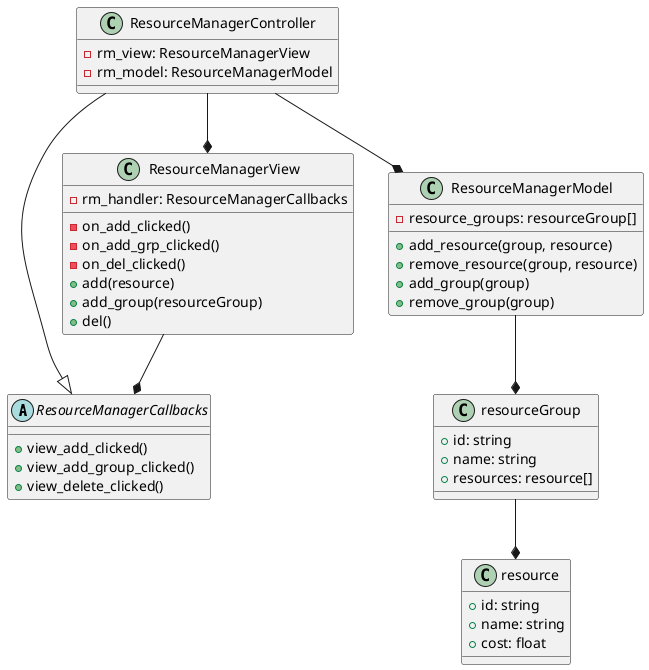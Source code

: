 @startuml

abstract class ResourceManagerCallbacks {
    +view_add_clicked()
    +view_add_group_clicked()
    +view_delete_clicked()
}

class ResourceManagerView {
    -rm_handler: ResourceManagerCallbacks
    -on_add_clicked()
    -on_add_grp_clicked()
    -on_del_clicked()
    +add(resource)
    +add_group(resourceGroup)
    +del()
}

ResourceManagerView --* ResourceManagerCallbacks

class resource {
    +id: string
    +name: string
    +cost: float
}

class resourceGroup {
    +id: string
    +name: string
    +resources: resource[]
}

resourceGroup --* resource

class ResourceManagerModel {
    -resource_groups: resourceGroup[]
    +add_resource(group, resource)
    +remove_resource(group, resource)
    +add_group(group)
    +remove_group(group)
}

ResourceManagerModel --* resourceGroup

class ResourceManagerController {
    -rm_view: ResourceManagerView
    -rm_model: ResourceManagerModel
}

ResourceManagerController --* ResourceManagerView
ResourceManagerController --* ResourceManagerModel

ResourceManagerController ---|> ResourceManagerCallbacks

@enduml

